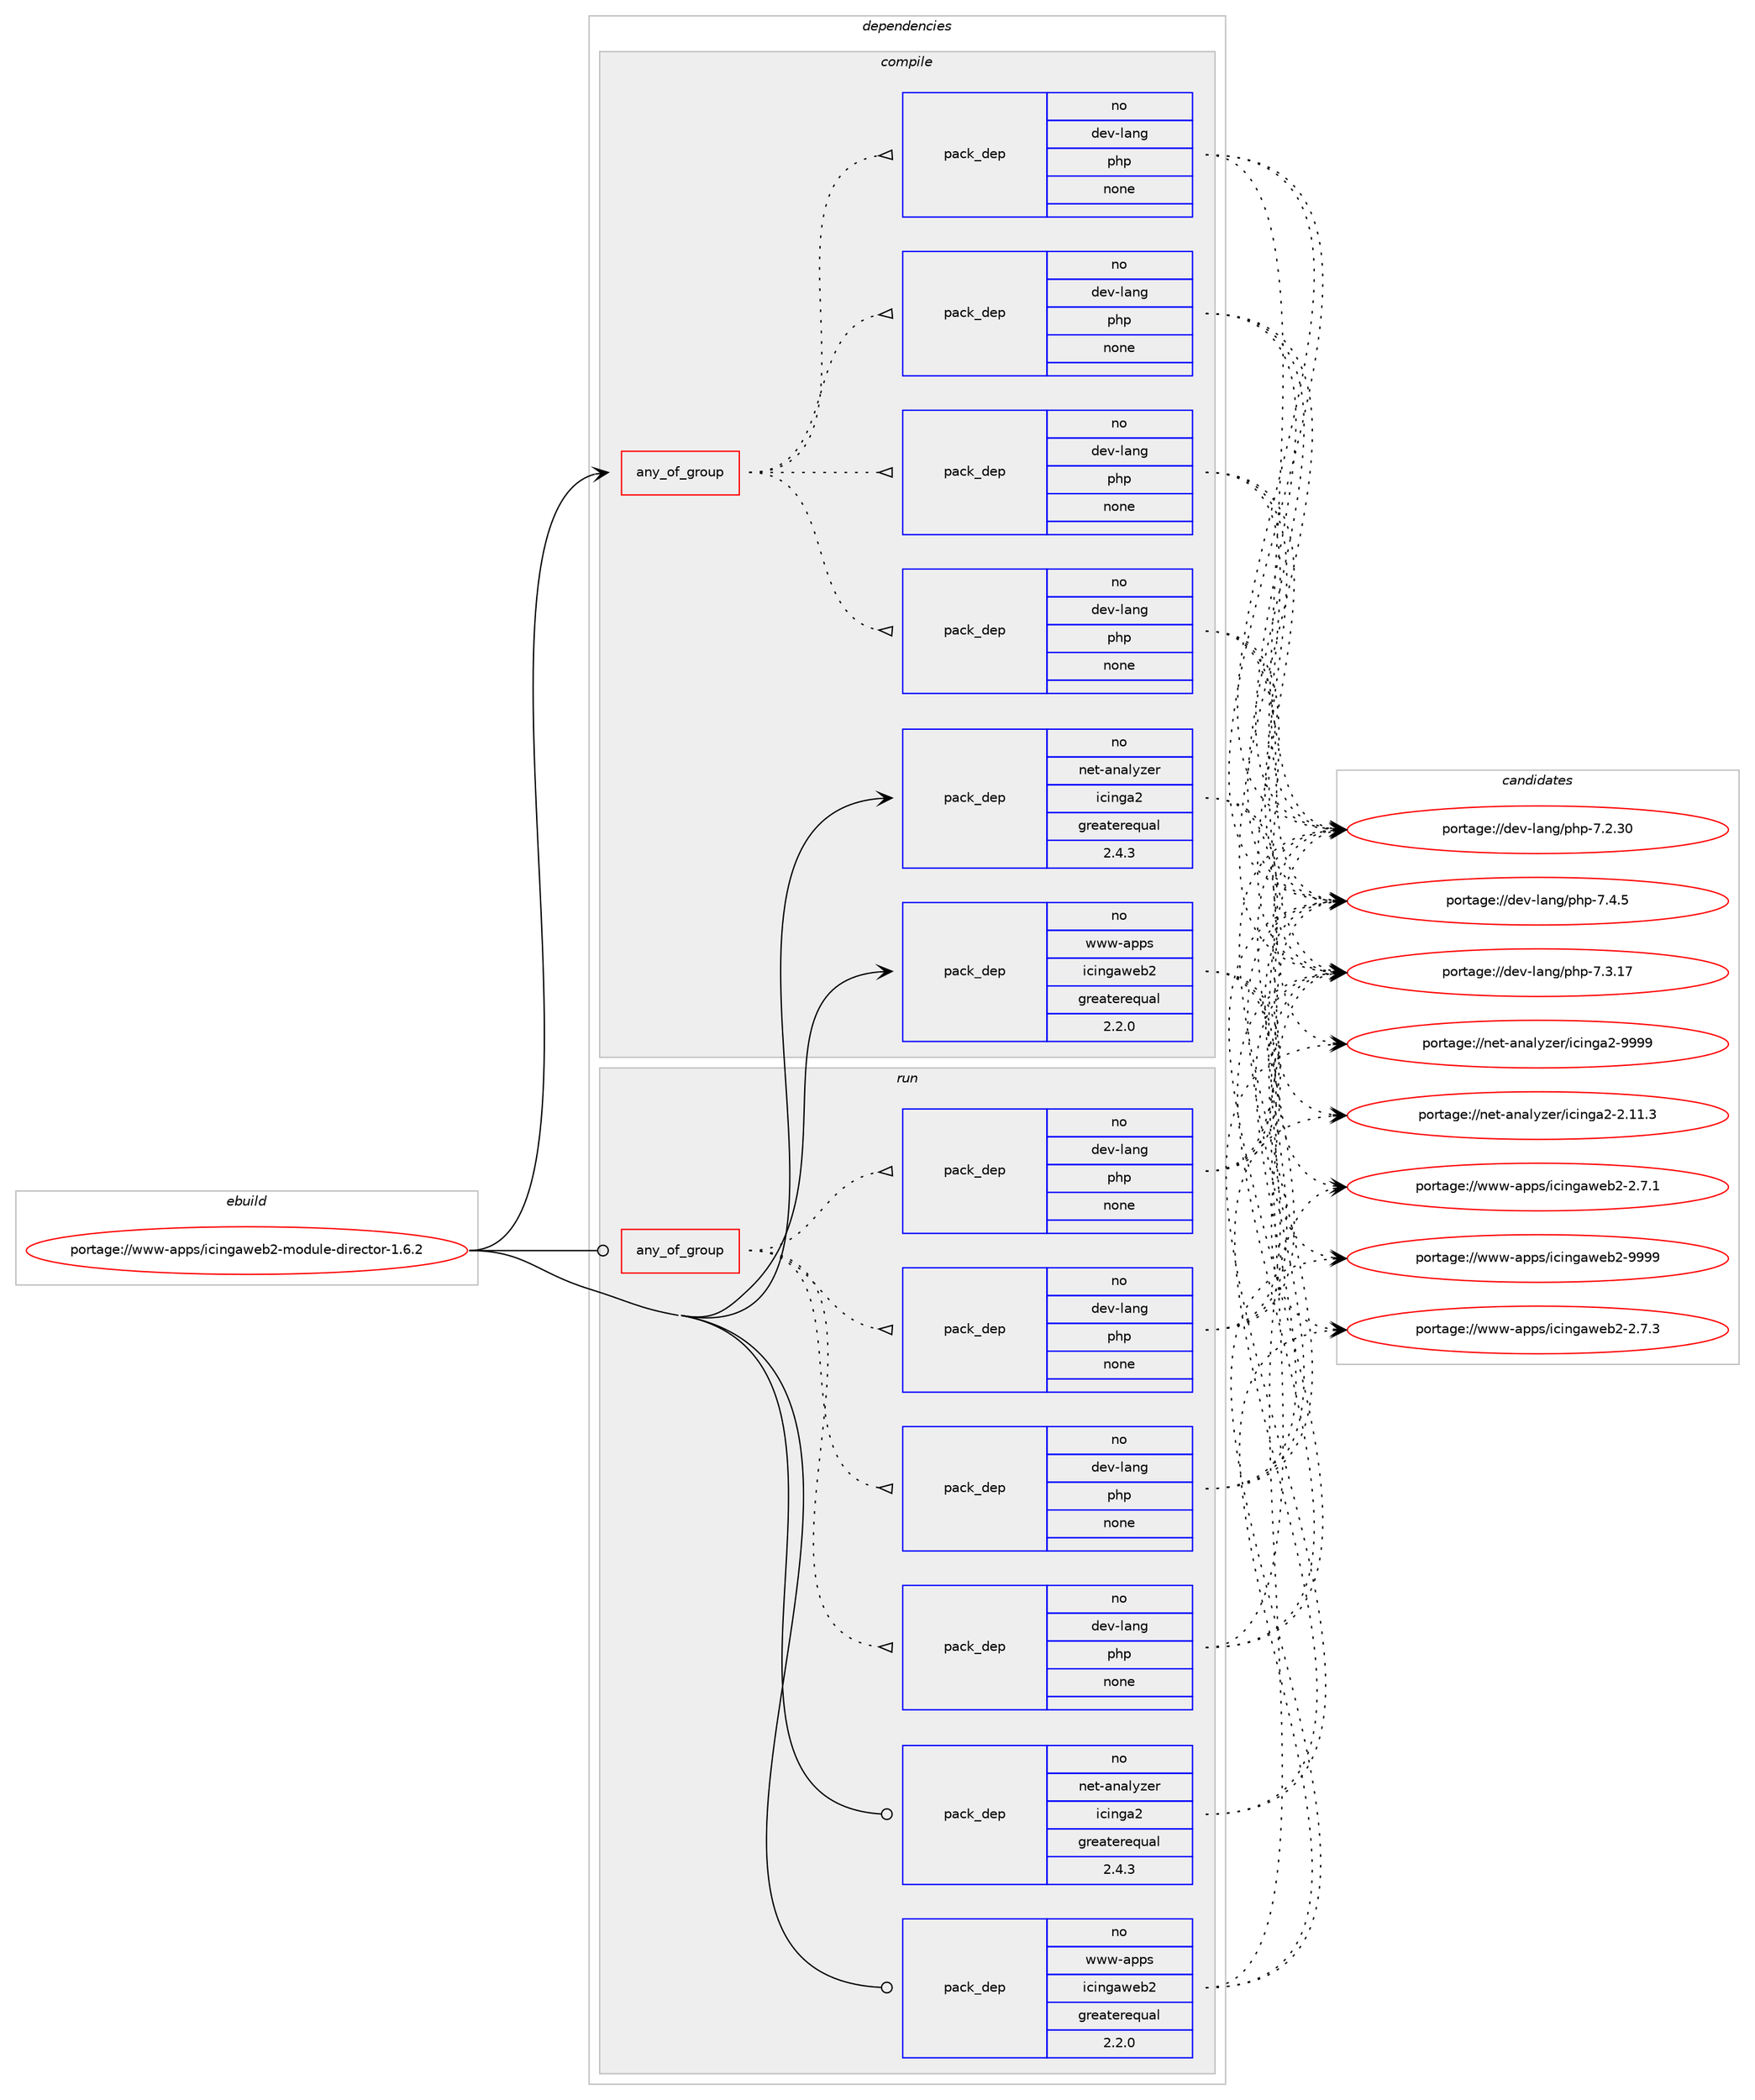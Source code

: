 digraph prolog {

# *************
# Graph options
# *************

newrank=true;
concentrate=true;
compound=true;
graph [rankdir=LR,fontname=Helvetica,fontsize=10,ranksep=1.5];#, ranksep=2.5, nodesep=0.2];
edge  [arrowhead=vee];
node  [fontname=Helvetica,fontsize=10];

# **********
# The ebuild
# **********

subgraph cluster_leftcol {
color=gray;
rank=same;
label=<<i>ebuild</i>>;
id [label="portage://www-apps/icingaweb2-module-director-1.6.2", color=red, width=4, href="../www-apps/icingaweb2-module-director-1.6.2.svg"];
}

# ****************
# The dependencies
# ****************

subgraph cluster_midcol {
color=gray;
label=<<i>dependencies</i>>;
subgraph cluster_compile {
fillcolor="#eeeeee";
style=filled;
label=<<i>compile</i>>;
subgraph any26 {
dependency2450 [label=<<TABLE BORDER="0" CELLBORDER="1" CELLSPACING="0" CELLPADDING="4"><TR><TD CELLPADDING="10">any_of_group</TD></TR></TABLE>>, shape=none, color=red];subgraph pack2151 {
dependency2451 [label=<<TABLE BORDER="0" CELLBORDER="1" CELLSPACING="0" CELLPADDING="4" WIDTH="220"><TR><TD ROWSPAN="6" CELLPADDING="30">pack_dep</TD></TR><TR><TD WIDTH="110">no</TD></TR><TR><TD>dev-lang</TD></TR><TR><TD>php</TD></TR><TR><TD>none</TD></TR><TR><TD></TD></TR></TABLE>>, shape=none, color=blue];
}
dependency2450:e -> dependency2451:w [weight=20,style="dotted",arrowhead="oinv"];
subgraph pack2152 {
dependency2452 [label=<<TABLE BORDER="0" CELLBORDER="1" CELLSPACING="0" CELLPADDING="4" WIDTH="220"><TR><TD ROWSPAN="6" CELLPADDING="30">pack_dep</TD></TR><TR><TD WIDTH="110">no</TD></TR><TR><TD>dev-lang</TD></TR><TR><TD>php</TD></TR><TR><TD>none</TD></TR><TR><TD></TD></TR></TABLE>>, shape=none, color=blue];
}
dependency2450:e -> dependency2452:w [weight=20,style="dotted",arrowhead="oinv"];
subgraph pack2153 {
dependency2453 [label=<<TABLE BORDER="0" CELLBORDER="1" CELLSPACING="0" CELLPADDING="4" WIDTH="220"><TR><TD ROWSPAN="6" CELLPADDING="30">pack_dep</TD></TR><TR><TD WIDTH="110">no</TD></TR><TR><TD>dev-lang</TD></TR><TR><TD>php</TD></TR><TR><TD>none</TD></TR><TR><TD></TD></TR></TABLE>>, shape=none, color=blue];
}
dependency2450:e -> dependency2453:w [weight=20,style="dotted",arrowhead="oinv"];
subgraph pack2154 {
dependency2454 [label=<<TABLE BORDER="0" CELLBORDER="1" CELLSPACING="0" CELLPADDING="4" WIDTH="220"><TR><TD ROWSPAN="6" CELLPADDING="30">pack_dep</TD></TR><TR><TD WIDTH="110">no</TD></TR><TR><TD>dev-lang</TD></TR><TR><TD>php</TD></TR><TR><TD>none</TD></TR><TR><TD></TD></TR></TABLE>>, shape=none, color=blue];
}
dependency2450:e -> dependency2454:w [weight=20,style="dotted",arrowhead="oinv"];
}
id:e -> dependency2450:w [weight=20,style="solid",arrowhead="vee"];
subgraph pack2155 {
dependency2455 [label=<<TABLE BORDER="0" CELLBORDER="1" CELLSPACING="0" CELLPADDING="4" WIDTH="220"><TR><TD ROWSPAN="6" CELLPADDING="30">pack_dep</TD></TR><TR><TD WIDTH="110">no</TD></TR><TR><TD>net-analyzer</TD></TR><TR><TD>icinga2</TD></TR><TR><TD>greaterequal</TD></TR><TR><TD>2.4.3</TD></TR></TABLE>>, shape=none, color=blue];
}
id:e -> dependency2455:w [weight=20,style="solid",arrowhead="vee"];
subgraph pack2156 {
dependency2456 [label=<<TABLE BORDER="0" CELLBORDER="1" CELLSPACING="0" CELLPADDING="4" WIDTH="220"><TR><TD ROWSPAN="6" CELLPADDING="30">pack_dep</TD></TR><TR><TD WIDTH="110">no</TD></TR><TR><TD>www-apps</TD></TR><TR><TD>icingaweb2</TD></TR><TR><TD>greaterequal</TD></TR><TR><TD>2.2.0</TD></TR></TABLE>>, shape=none, color=blue];
}
id:e -> dependency2456:w [weight=20,style="solid",arrowhead="vee"];
}
subgraph cluster_compileandrun {
fillcolor="#eeeeee";
style=filled;
label=<<i>compile and run</i>>;
}
subgraph cluster_run {
fillcolor="#eeeeee";
style=filled;
label=<<i>run</i>>;
subgraph any27 {
dependency2457 [label=<<TABLE BORDER="0" CELLBORDER="1" CELLSPACING="0" CELLPADDING="4"><TR><TD CELLPADDING="10">any_of_group</TD></TR></TABLE>>, shape=none, color=red];subgraph pack2157 {
dependency2458 [label=<<TABLE BORDER="0" CELLBORDER="1" CELLSPACING="0" CELLPADDING="4" WIDTH="220"><TR><TD ROWSPAN="6" CELLPADDING="30">pack_dep</TD></TR><TR><TD WIDTH="110">no</TD></TR><TR><TD>dev-lang</TD></TR><TR><TD>php</TD></TR><TR><TD>none</TD></TR><TR><TD></TD></TR></TABLE>>, shape=none, color=blue];
}
dependency2457:e -> dependency2458:w [weight=20,style="dotted",arrowhead="oinv"];
subgraph pack2158 {
dependency2459 [label=<<TABLE BORDER="0" CELLBORDER="1" CELLSPACING="0" CELLPADDING="4" WIDTH="220"><TR><TD ROWSPAN="6" CELLPADDING="30">pack_dep</TD></TR><TR><TD WIDTH="110">no</TD></TR><TR><TD>dev-lang</TD></TR><TR><TD>php</TD></TR><TR><TD>none</TD></TR><TR><TD></TD></TR></TABLE>>, shape=none, color=blue];
}
dependency2457:e -> dependency2459:w [weight=20,style="dotted",arrowhead="oinv"];
subgraph pack2159 {
dependency2460 [label=<<TABLE BORDER="0" CELLBORDER="1" CELLSPACING="0" CELLPADDING="4" WIDTH="220"><TR><TD ROWSPAN="6" CELLPADDING="30">pack_dep</TD></TR><TR><TD WIDTH="110">no</TD></TR><TR><TD>dev-lang</TD></TR><TR><TD>php</TD></TR><TR><TD>none</TD></TR><TR><TD></TD></TR></TABLE>>, shape=none, color=blue];
}
dependency2457:e -> dependency2460:w [weight=20,style="dotted",arrowhead="oinv"];
subgraph pack2160 {
dependency2461 [label=<<TABLE BORDER="0" CELLBORDER="1" CELLSPACING="0" CELLPADDING="4" WIDTH="220"><TR><TD ROWSPAN="6" CELLPADDING="30">pack_dep</TD></TR><TR><TD WIDTH="110">no</TD></TR><TR><TD>dev-lang</TD></TR><TR><TD>php</TD></TR><TR><TD>none</TD></TR><TR><TD></TD></TR></TABLE>>, shape=none, color=blue];
}
dependency2457:e -> dependency2461:w [weight=20,style="dotted",arrowhead="oinv"];
}
id:e -> dependency2457:w [weight=20,style="solid",arrowhead="odot"];
subgraph pack2161 {
dependency2462 [label=<<TABLE BORDER="0" CELLBORDER="1" CELLSPACING="0" CELLPADDING="4" WIDTH="220"><TR><TD ROWSPAN="6" CELLPADDING="30">pack_dep</TD></TR><TR><TD WIDTH="110">no</TD></TR><TR><TD>net-analyzer</TD></TR><TR><TD>icinga2</TD></TR><TR><TD>greaterequal</TD></TR><TR><TD>2.4.3</TD></TR></TABLE>>, shape=none, color=blue];
}
id:e -> dependency2462:w [weight=20,style="solid",arrowhead="odot"];
subgraph pack2162 {
dependency2463 [label=<<TABLE BORDER="0" CELLBORDER="1" CELLSPACING="0" CELLPADDING="4" WIDTH="220"><TR><TD ROWSPAN="6" CELLPADDING="30">pack_dep</TD></TR><TR><TD WIDTH="110">no</TD></TR><TR><TD>www-apps</TD></TR><TR><TD>icingaweb2</TD></TR><TR><TD>greaterequal</TD></TR><TR><TD>2.2.0</TD></TR></TABLE>>, shape=none, color=blue];
}
id:e -> dependency2463:w [weight=20,style="solid",arrowhead="odot"];
}
}

# **************
# The candidates
# **************

subgraph cluster_choices {
rank=same;
color=gray;
label=<<i>candidates</i>>;

subgraph choice2151 {
color=black;
nodesep=1;
choice100101118451089711010347112104112455546524653 [label="portage://dev-lang/php-7.4.5", color=red, width=4,href="../dev-lang/php-7.4.5.svg"];
choice10010111845108971101034711210411245554651464955 [label="portage://dev-lang/php-7.3.17", color=red, width=4,href="../dev-lang/php-7.3.17.svg"];
choice10010111845108971101034711210411245554650465148 [label="portage://dev-lang/php-7.2.30", color=red, width=4,href="../dev-lang/php-7.2.30.svg"];
dependency2451:e -> choice100101118451089711010347112104112455546524653:w [style=dotted,weight="100"];
dependency2451:e -> choice10010111845108971101034711210411245554651464955:w [style=dotted,weight="100"];
dependency2451:e -> choice10010111845108971101034711210411245554650465148:w [style=dotted,weight="100"];
}
subgraph choice2152 {
color=black;
nodesep=1;
choice100101118451089711010347112104112455546524653 [label="portage://dev-lang/php-7.4.5", color=red, width=4,href="../dev-lang/php-7.4.5.svg"];
choice10010111845108971101034711210411245554651464955 [label="portage://dev-lang/php-7.3.17", color=red, width=4,href="../dev-lang/php-7.3.17.svg"];
choice10010111845108971101034711210411245554650465148 [label="portage://dev-lang/php-7.2.30", color=red, width=4,href="../dev-lang/php-7.2.30.svg"];
dependency2452:e -> choice100101118451089711010347112104112455546524653:w [style=dotted,weight="100"];
dependency2452:e -> choice10010111845108971101034711210411245554651464955:w [style=dotted,weight="100"];
dependency2452:e -> choice10010111845108971101034711210411245554650465148:w [style=dotted,weight="100"];
}
subgraph choice2153 {
color=black;
nodesep=1;
choice100101118451089711010347112104112455546524653 [label="portage://dev-lang/php-7.4.5", color=red, width=4,href="../dev-lang/php-7.4.5.svg"];
choice10010111845108971101034711210411245554651464955 [label="portage://dev-lang/php-7.3.17", color=red, width=4,href="../dev-lang/php-7.3.17.svg"];
choice10010111845108971101034711210411245554650465148 [label="portage://dev-lang/php-7.2.30", color=red, width=4,href="../dev-lang/php-7.2.30.svg"];
dependency2453:e -> choice100101118451089711010347112104112455546524653:w [style=dotted,weight="100"];
dependency2453:e -> choice10010111845108971101034711210411245554651464955:w [style=dotted,weight="100"];
dependency2453:e -> choice10010111845108971101034711210411245554650465148:w [style=dotted,weight="100"];
}
subgraph choice2154 {
color=black;
nodesep=1;
choice100101118451089711010347112104112455546524653 [label="portage://dev-lang/php-7.4.5", color=red, width=4,href="../dev-lang/php-7.4.5.svg"];
choice10010111845108971101034711210411245554651464955 [label="portage://dev-lang/php-7.3.17", color=red, width=4,href="../dev-lang/php-7.3.17.svg"];
choice10010111845108971101034711210411245554650465148 [label="portage://dev-lang/php-7.2.30", color=red, width=4,href="../dev-lang/php-7.2.30.svg"];
dependency2454:e -> choice100101118451089711010347112104112455546524653:w [style=dotted,weight="100"];
dependency2454:e -> choice10010111845108971101034711210411245554651464955:w [style=dotted,weight="100"];
dependency2454:e -> choice10010111845108971101034711210411245554650465148:w [style=dotted,weight="100"];
}
subgraph choice2155 {
color=black;
nodesep=1;
choice110101116459711097108121122101114471059910511010397504557575757 [label="portage://net-analyzer/icinga2-9999", color=red, width=4,href="../net-analyzer/icinga2-9999.svg"];
choice1101011164597110971081211221011144710599105110103975045504649494651 [label="portage://net-analyzer/icinga2-2.11.3", color=red, width=4,href="../net-analyzer/icinga2-2.11.3.svg"];
dependency2455:e -> choice110101116459711097108121122101114471059910511010397504557575757:w [style=dotted,weight="100"];
dependency2455:e -> choice1101011164597110971081211221011144710599105110103975045504649494651:w [style=dotted,weight="100"];
}
subgraph choice2156 {
color=black;
nodesep=1;
choice119119119459711211211547105991051101039711910198504557575757 [label="portage://www-apps/icingaweb2-9999", color=red, width=4,href="../www-apps/icingaweb2-9999.svg"];
choice11911911945971121121154710599105110103971191019850455046554651 [label="portage://www-apps/icingaweb2-2.7.3", color=red, width=4,href="../www-apps/icingaweb2-2.7.3.svg"];
choice11911911945971121121154710599105110103971191019850455046554649 [label="portage://www-apps/icingaweb2-2.7.1", color=red, width=4,href="../www-apps/icingaweb2-2.7.1.svg"];
dependency2456:e -> choice119119119459711211211547105991051101039711910198504557575757:w [style=dotted,weight="100"];
dependency2456:e -> choice11911911945971121121154710599105110103971191019850455046554651:w [style=dotted,weight="100"];
dependency2456:e -> choice11911911945971121121154710599105110103971191019850455046554649:w [style=dotted,weight="100"];
}
subgraph choice2157 {
color=black;
nodesep=1;
choice100101118451089711010347112104112455546524653 [label="portage://dev-lang/php-7.4.5", color=red, width=4,href="../dev-lang/php-7.4.5.svg"];
choice10010111845108971101034711210411245554651464955 [label="portage://dev-lang/php-7.3.17", color=red, width=4,href="../dev-lang/php-7.3.17.svg"];
choice10010111845108971101034711210411245554650465148 [label="portage://dev-lang/php-7.2.30", color=red, width=4,href="../dev-lang/php-7.2.30.svg"];
dependency2458:e -> choice100101118451089711010347112104112455546524653:w [style=dotted,weight="100"];
dependency2458:e -> choice10010111845108971101034711210411245554651464955:w [style=dotted,weight="100"];
dependency2458:e -> choice10010111845108971101034711210411245554650465148:w [style=dotted,weight="100"];
}
subgraph choice2158 {
color=black;
nodesep=1;
choice100101118451089711010347112104112455546524653 [label="portage://dev-lang/php-7.4.5", color=red, width=4,href="../dev-lang/php-7.4.5.svg"];
choice10010111845108971101034711210411245554651464955 [label="portage://dev-lang/php-7.3.17", color=red, width=4,href="../dev-lang/php-7.3.17.svg"];
choice10010111845108971101034711210411245554650465148 [label="portage://dev-lang/php-7.2.30", color=red, width=4,href="../dev-lang/php-7.2.30.svg"];
dependency2459:e -> choice100101118451089711010347112104112455546524653:w [style=dotted,weight="100"];
dependency2459:e -> choice10010111845108971101034711210411245554651464955:w [style=dotted,weight="100"];
dependency2459:e -> choice10010111845108971101034711210411245554650465148:w [style=dotted,weight="100"];
}
subgraph choice2159 {
color=black;
nodesep=1;
choice100101118451089711010347112104112455546524653 [label="portage://dev-lang/php-7.4.5", color=red, width=4,href="../dev-lang/php-7.4.5.svg"];
choice10010111845108971101034711210411245554651464955 [label="portage://dev-lang/php-7.3.17", color=red, width=4,href="../dev-lang/php-7.3.17.svg"];
choice10010111845108971101034711210411245554650465148 [label="portage://dev-lang/php-7.2.30", color=red, width=4,href="../dev-lang/php-7.2.30.svg"];
dependency2460:e -> choice100101118451089711010347112104112455546524653:w [style=dotted,weight="100"];
dependency2460:e -> choice10010111845108971101034711210411245554651464955:w [style=dotted,weight="100"];
dependency2460:e -> choice10010111845108971101034711210411245554650465148:w [style=dotted,weight="100"];
}
subgraph choice2160 {
color=black;
nodesep=1;
choice100101118451089711010347112104112455546524653 [label="portage://dev-lang/php-7.4.5", color=red, width=4,href="../dev-lang/php-7.4.5.svg"];
choice10010111845108971101034711210411245554651464955 [label="portage://dev-lang/php-7.3.17", color=red, width=4,href="../dev-lang/php-7.3.17.svg"];
choice10010111845108971101034711210411245554650465148 [label="portage://dev-lang/php-7.2.30", color=red, width=4,href="../dev-lang/php-7.2.30.svg"];
dependency2461:e -> choice100101118451089711010347112104112455546524653:w [style=dotted,weight="100"];
dependency2461:e -> choice10010111845108971101034711210411245554651464955:w [style=dotted,weight="100"];
dependency2461:e -> choice10010111845108971101034711210411245554650465148:w [style=dotted,weight="100"];
}
subgraph choice2161 {
color=black;
nodesep=1;
choice110101116459711097108121122101114471059910511010397504557575757 [label="portage://net-analyzer/icinga2-9999", color=red, width=4,href="../net-analyzer/icinga2-9999.svg"];
choice1101011164597110971081211221011144710599105110103975045504649494651 [label="portage://net-analyzer/icinga2-2.11.3", color=red, width=4,href="../net-analyzer/icinga2-2.11.3.svg"];
dependency2462:e -> choice110101116459711097108121122101114471059910511010397504557575757:w [style=dotted,weight="100"];
dependency2462:e -> choice1101011164597110971081211221011144710599105110103975045504649494651:w [style=dotted,weight="100"];
}
subgraph choice2162 {
color=black;
nodesep=1;
choice119119119459711211211547105991051101039711910198504557575757 [label="portage://www-apps/icingaweb2-9999", color=red, width=4,href="../www-apps/icingaweb2-9999.svg"];
choice11911911945971121121154710599105110103971191019850455046554651 [label="portage://www-apps/icingaweb2-2.7.3", color=red, width=4,href="../www-apps/icingaweb2-2.7.3.svg"];
choice11911911945971121121154710599105110103971191019850455046554649 [label="portage://www-apps/icingaweb2-2.7.1", color=red, width=4,href="../www-apps/icingaweb2-2.7.1.svg"];
dependency2463:e -> choice119119119459711211211547105991051101039711910198504557575757:w [style=dotted,weight="100"];
dependency2463:e -> choice11911911945971121121154710599105110103971191019850455046554651:w [style=dotted,weight="100"];
dependency2463:e -> choice11911911945971121121154710599105110103971191019850455046554649:w [style=dotted,weight="100"];
}
}

}
